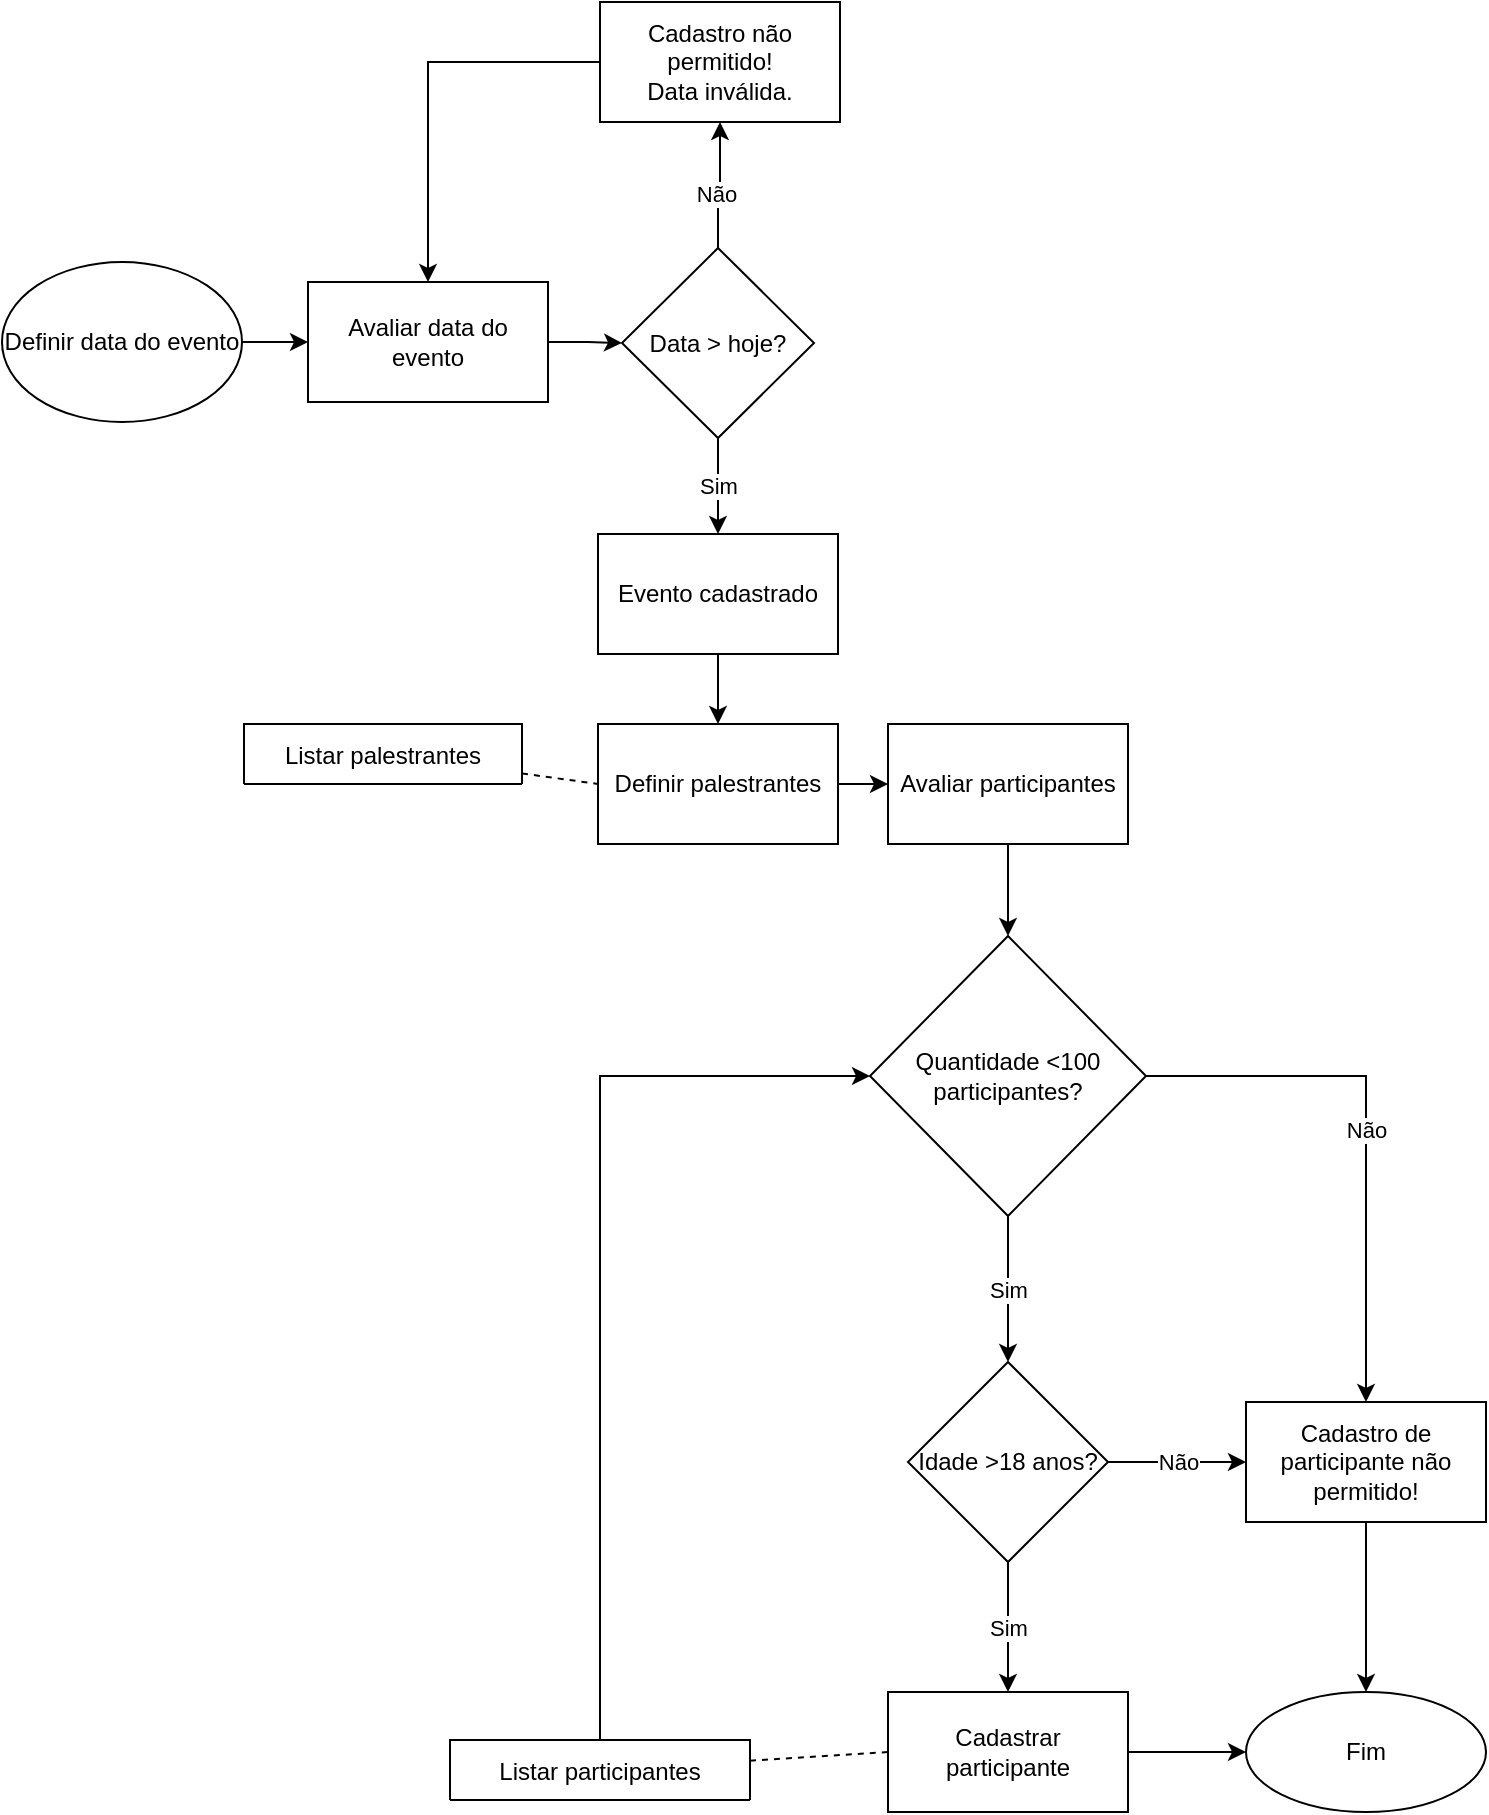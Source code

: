 <mxfile version="20.2.0" type="github">
  <diagram id="Rl4Ni45jqTDTQxXfDKM-" name="Página-1">
    <mxGraphModel dx="868" dy="450" grid="1" gridSize="10" guides="1" tooltips="1" connect="1" arrows="1" fold="1" page="1" pageScale="1" pageWidth="827" pageHeight="1169" math="0" shadow="0">
      <root>
        <mxCell id="0" />
        <mxCell id="1" parent="0" />
        <mxCell id="TbdGAA2eIxEXMSkiQ2U5-13" style="edgeStyle=orthogonalEdgeStyle;rounded=0;orthogonalLoop=1;jettySize=auto;html=1;" edge="1" parent="1" source="TbdGAA2eIxEXMSkiQ2U5-57" target="TbdGAA2eIxEXMSkiQ2U5-12">
          <mxGeometry relative="1" as="geometry">
            <mxPoint x="292" y="195" as="sourcePoint" />
          </mxGeometry>
        </mxCell>
        <mxCell id="TbdGAA2eIxEXMSkiQ2U5-9" style="edgeStyle=orthogonalEdgeStyle;rounded=0;orthogonalLoop=1;jettySize=auto;html=1;entryX=0;entryY=0.5;entryDx=0;entryDy=0;" edge="1" parent="1" source="TbdGAA2eIxEXMSkiQ2U5-7" target="TbdGAA2eIxEXMSkiQ2U5-57">
          <mxGeometry relative="1" as="geometry">
            <mxPoint x="130" y="195" as="sourcePoint" />
            <mxPoint x="172" y="195" as="targetPoint" />
          </mxGeometry>
        </mxCell>
        <mxCell id="TbdGAA2eIxEXMSkiQ2U5-7" value="Definir data do evento" style="ellipse;whiteSpace=wrap;html=1;" vertex="1" parent="1">
          <mxGeometry x="16" y="155" width="120" height="80" as="geometry" />
        </mxCell>
        <mxCell id="TbdGAA2eIxEXMSkiQ2U5-20" value="" style="edgeStyle=orthogonalEdgeStyle;rounded=0;orthogonalLoop=1;jettySize=auto;html=1;exitX=0.5;exitY=0;exitDx=0;exitDy=0;" edge="1" parent="1" source="TbdGAA2eIxEXMSkiQ2U5-12" target="TbdGAA2eIxEXMSkiQ2U5-19">
          <mxGeometry relative="1" as="geometry" />
        </mxCell>
        <mxCell id="TbdGAA2eIxEXMSkiQ2U5-21" value="Não" style="edgeLabel;html=1;align=center;verticalAlign=middle;resizable=0;points=[];" vertex="1" connectable="0" parent="TbdGAA2eIxEXMSkiQ2U5-20">
          <mxGeometry x="-0.731" y="1" relative="1" as="geometry">
            <mxPoint y="-19" as="offset" />
          </mxGeometry>
        </mxCell>
        <mxCell id="TbdGAA2eIxEXMSkiQ2U5-41" value="Sim" style="edgeStyle=orthogonalEdgeStyle;rounded=0;orthogonalLoop=1;jettySize=auto;html=1;" edge="1" parent="1" source="TbdGAA2eIxEXMSkiQ2U5-12" target="TbdGAA2eIxEXMSkiQ2U5-15">
          <mxGeometry relative="1" as="geometry" />
        </mxCell>
        <mxCell id="TbdGAA2eIxEXMSkiQ2U5-12" value="Data &amp;gt; hoje?" style="rhombus;whiteSpace=wrap;html=1;" vertex="1" parent="1">
          <mxGeometry x="326" y="148" width="96" height="95" as="geometry" />
        </mxCell>
        <mxCell id="TbdGAA2eIxEXMSkiQ2U5-43" value="" style="edgeStyle=orthogonalEdgeStyle;rounded=0;orthogonalLoop=1;jettySize=auto;html=1;" edge="1" parent="1" source="TbdGAA2eIxEXMSkiQ2U5-15" target="TbdGAA2eIxEXMSkiQ2U5-42">
          <mxGeometry relative="1" as="geometry" />
        </mxCell>
        <mxCell id="TbdGAA2eIxEXMSkiQ2U5-15" value="Evento cadastrado" style="whiteSpace=wrap;html=1;" vertex="1" parent="1">
          <mxGeometry x="314" y="291" width="120" height="60" as="geometry" />
        </mxCell>
        <mxCell id="TbdGAA2eIxEXMSkiQ2U5-62" style="edgeStyle=orthogonalEdgeStyle;rounded=0;orthogonalLoop=1;jettySize=auto;html=1;" edge="1" parent="1" source="TbdGAA2eIxEXMSkiQ2U5-19" target="TbdGAA2eIxEXMSkiQ2U5-57">
          <mxGeometry relative="1" as="geometry" />
        </mxCell>
        <mxCell id="TbdGAA2eIxEXMSkiQ2U5-19" value="Cadastro não permitido!&lt;br&gt;Data inválida." style="whiteSpace=wrap;html=1;" vertex="1" parent="1">
          <mxGeometry x="315" y="25" width="120" height="60" as="geometry" />
        </mxCell>
        <mxCell id="TbdGAA2eIxEXMSkiQ2U5-29" value="Listar palestrantes" style="swimlane;fontStyle=0;childLayout=stackLayout;horizontal=1;startSize=30;horizontalStack=0;resizeParent=1;resizeParentMax=0;resizeLast=0;collapsible=1;marginBottom=0;" vertex="1" collapsed="1" parent="1">
          <mxGeometry x="137" y="386" width="139" height="30" as="geometry">
            <mxRectangle x="319" y="492" width="110" height="120" as="alternateBounds" />
          </mxGeometry>
        </mxCell>
        <mxCell id="TbdGAA2eIxEXMSkiQ2U5-30" value="Chico" style="text;strokeColor=none;fillColor=none;align=left;verticalAlign=middle;spacingLeft=4;spacingRight=4;overflow=hidden;points=[[0,0.5],[1,0.5]];portConstraint=eastwest;rotatable=0;" vertex="1" parent="TbdGAA2eIxEXMSkiQ2U5-29">
          <mxGeometry y="30" width="110" height="30" as="geometry" />
        </mxCell>
        <mxCell id="TbdGAA2eIxEXMSkiQ2U5-31" value="Tião" style="text;strokeColor=none;fillColor=none;align=left;verticalAlign=middle;spacingLeft=4;spacingRight=4;overflow=hidden;points=[[0,0.5],[1,0.5]];portConstraint=eastwest;rotatable=0;" vertex="1" parent="TbdGAA2eIxEXMSkiQ2U5-29">
          <mxGeometry y="60" width="110" height="30" as="geometry" />
        </mxCell>
        <mxCell id="TbdGAA2eIxEXMSkiQ2U5-32" value="Juca" style="text;strokeColor=none;fillColor=none;align=left;verticalAlign=middle;spacingLeft=4;spacingRight=4;overflow=hidden;points=[[0,0.5],[1,0.5]];portConstraint=eastwest;rotatable=0;" vertex="1" parent="TbdGAA2eIxEXMSkiQ2U5-29">
          <mxGeometry y="90" width="110" height="30" as="geometry" />
        </mxCell>
        <mxCell id="TbdGAA2eIxEXMSkiQ2U5-66" style="edgeStyle=orthogonalEdgeStyle;rounded=0;orthogonalLoop=1;jettySize=auto;html=1;exitX=0.5;exitY=1;exitDx=0;exitDy=0;entryX=0.5;entryY=0;entryDx=0;entryDy=0;" edge="1" parent="1" source="TbdGAA2eIxEXMSkiQ2U5-35" target="TbdGAA2eIxEXMSkiQ2U5-37">
          <mxGeometry relative="1" as="geometry" />
        </mxCell>
        <mxCell id="TbdGAA2eIxEXMSkiQ2U5-35" value="Avaliar participantes" style="whiteSpace=wrap;html=1;" vertex="1" parent="1">
          <mxGeometry x="459" y="386" width="120" height="60" as="geometry" />
        </mxCell>
        <mxCell id="TbdGAA2eIxEXMSkiQ2U5-63" value="Não" style="edgeStyle=orthogonalEdgeStyle;rounded=0;orthogonalLoop=1;jettySize=auto;html=1;" edge="1" parent="1" source="TbdGAA2eIxEXMSkiQ2U5-37" target="TbdGAA2eIxEXMSkiQ2U5-77">
          <mxGeometry relative="1" as="geometry">
            <mxPoint x="588" y="601" as="sourcePoint" />
            <mxPoint x="650" y="562" as="targetPoint" />
          </mxGeometry>
        </mxCell>
        <mxCell id="TbdGAA2eIxEXMSkiQ2U5-68" value="Sim" style="edgeStyle=orthogonalEdgeStyle;rounded=0;orthogonalLoop=1;jettySize=auto;html=1;" edge="1" parent="1" source="TbdGAA2eIxEXMSkiQ2U5-37" target="TbdGAA2eIxEXMSkiQ2U5-67">
          <mxGeometry relative="1" as="geometry" />
        </mxCell>
        <mxCell id="TbdGAA2eIxEXMSkiQ2U5-37" value="Quantidade &amp;lt;100 participantes?" style="rhombus;whiteSpace=wrap;html=1;" vertex="1" parent="1">
          <mxGeometry x="450" y="492" width="138" height="140" as="geometry" />
        </mxCell>
        <mxCell id="TbdGAA2eIxEXMSkiQ2U5-44" style="edgeStyle=orthogonalEdgeStyle;rounded=0;orthogonalLoop=1;jettySize=auto;html=1;" edge="1" parent="1" source="TbdGAA2eIxEXMSkiQ2U5-42" target="TbdGAA2eIxEXMSkiQ2U5-35">
          <mxGeometry relative="1" as="geometry" />
        </mxCell>
        <mxCell id="TbdGAA2eIxEXMSkiQ2U5-42" value="Definir palestrantes" style="whiteSpace=wrap;html=1;" vertex="1" parent="1">
          <mxGeometry x="314" y="386" width="120" height="60" as="geometry" />
        </mxCell>
        <mxCell id="TbdGAA2eIxEXMSkiQ2U5-61" value="" style="edgeStyle=orthogonalEdgeStyle;rounded=0;orthogonalLoop=1;jettySize=auto;html=1;" edge="1" parent="1" source="TbdGAA2eIxEXMSkiQ2U5-50" target="TbdGAA2eIxEXMSkiQ2U5-60">
          <mxGeometry relative="1" as="geometry">
            <mxPoint x="569" y="987" as="targetPoint" />
          </mxGeometry>
        </mxCell>
        <mxCell id="TbdGAA2eIxEXMSkiQ2U5-50" value="Cadastrar participante" style="rounded=0;whiteSpace=wrap;html=1;" vertex="1" parent="1">
          <mxGeometry x="459" y="870" width="120" height="60" as="geometry" />
        </mxCell>
        <mxCell id="TbdGAA2eIxEXMSkiQ2U5-76" value="" style="edgeStyle=orthogonalEdgeStyle;rounded=0;orthogonalLoop=1;jettySize=auto;html=1;entryX=0;entryY=0.5;entryDx=0;entryDy=0;exitX=0.5;exitY=0;exitDx=0;exitDy=0;" edge="1" parent="1" source="TbdGAA2eIxEXMSkiQ2U5-53" target="TbdGAA2eIxEXMSkiQ2U5-37">
          <mxGeometry relative="1" as="geometry">
            <mxPoint x="315" y="839" as="targetPoint" />
          </mxGeometry>
        </mxCell>
        <mxCell id="TbdGAA2eIxEXMSkiQ2U5-53" value="Listar participantes" style="swimlane;fontStyle=0;childLayout=stackLayout;horizontal=1;startSize=30;horizontalStack=0;resizeParent=1;resizeParentMax=0;resizeLast=0;collapsible=1;marginBottom=0;" vertex="1" collapsed="1" parent="1">
          <mxGeometry x="240" y="894" width="150" height="30" as="geometry">
            <mxRectangle x="240" y="894" width="140" height="120" as="alternateBounds" />
          </mxGeometry>
        </mxCell>
        <mxCell id="TbdGAA2eIxEXMSkiQ2U5-54" value="Zé" style="text;strokeColor=none;fillColor=none;align=left;verticalAlign=middle;spacingLeft=4;spacingRight=4;overflow=hidden;points=[[0,0.5],[1,0.5]];portConstraint=eastwest;rotatable=0;" vertex="1" parent="TbdGAA2eIxEXMSkiQ2U5-53">
          <mxGeometry y="30" width="140" height="30" as="geometry" />
        </mxCell>
        <mxCell id="TbdGAA2eIxEXMSkiQ2U5-56" value="Alberto" style="text;strokeColor=none;fillColor=none;align=left;verticalAlign=middle;spacingLeft=4;spacingRight=4;overflow=hidden;points=[[0,0.5],[1,0.5]];portConstraint=eastwest;rotatable=0;" vertex="1" parent="TbdGAA2eIxEXMSkiQ2U5-53">
          <mxGeometry y="60" width="140" height="30" as="geometry" />
        </mxCell>
        <mxCell id="TbdGAA2eIxEXMSkiQ2U5-55" value="Carlos" style="text;strokeColor=none;fillColor=none;align=left;verticalAlign=middle;spacingLeft=4;spacingRight=4;overflow=hidden;points=[[0,0.5],[1,0.5]];portConstraint=eastwest;rotatable=0;" vertex="1" parent="TbdGAA2eIxEXMSkiQ2U5-53">
          <mxGeometry y="90" width="140" height="30" as="geometry" />
        </mxCell>
        <mxCell id="TbdGAA2eIxEXMSkiQ2U5-57" value="Avaliar data do evento" style="rounded=0;whiteSpace=wrap;html=1;" vertex="1" parent="1">
          <mxGeometry x="169" y="165" width="120" height="60" as="geometry" />
        </mxCell>
        <mxCell id="TbdGAA2eIxEXMSkiQ2U5-58" value="" style="endArrow=none;dashed=1;html=1;rounded=0;entryX=0;entryY=0.5;entryDx=0;entryDy=0;" edge="1" parent="1" source="TbdGAA2eIxEXMSkiQ2U5-53" target="TbdGAA2eIxEXMSkiQ2U5-50">
          <mxGeometry width="50" height="50" relative="1" as="geometry">
            <mxPoint x="410" y="1002" as="sourcePoint" />
            <mxPoint x="460" y="952" as="targetPoint" />
          </mxGeometry>
        </mxCell>
        <mxCell id="TbdGAA2eIxEXMSkiQ2U5-59" value="" style="endArrow=none;dashed=1;html=1;rounded=0;entryX=0;entryY=0.5;entryDx=0;entryDy=0;" edge="1" parent="1" source="TbdGAA2eIxEXMSkiQ2U5-29" target="TbdGAA2eIxEXMSkiQ2U5-42">
          <mxGeometry width="50" height="50" relative="1" as="geometry">
            <mxPoint x="250" y="640" as="sourcePoint" />
            <mxPoint x="300" y="590" as="targetPoint" />
          </mxGeometry>
        </mxCell>
        <mxCell id="TbdGAA2eIxEXMSkiQ2U5-60" value="Fim" style="ellipse;whiteSpace=wrap;html=1;rounded=0;" vertex="1" parent="1">
          <mxGeometry x="638" y="870" width="120" height="60" as="geometry" />
        </mxCell>
        <mxCell id="TbdGAA2eIxEXMSkiQ2U5-70" value="Sim" style="edgeStyle=orthogonalEdgeStyle;rounded=0;orthogonalLoop=1;jettySize=auto;html=1;" edge="1" parent="1" source="TbdGAA2eIxEXMSkiQ2U5-67" target="TbdGAA2eIxEXMSkiQ2U5-50">
          <mxGeometry relative="1" as="geometry" />
        </mxCell>
        <mxCell id="TbdGAA2eIxEXMSkiQ2U5-72" value="Não" style="edgeStyle=orthogonalEdgeStyle;rounded=0;orthogonalLoop=1;jettySize=auto;html=1;" edge="1" parent="1" source="TbdGAA2eIxEXMSkiQ2U5-67" target="TbdGAA2eIxEXMSkiQ2U5-77">
          <mxGeometry relative="1" as="geometry">
            <mxPoint x="639" y="757" as="targetPoint" />
          </mxGeometry>
        </mxCell>
        <mxCell id="TbdGAA2eIxEXMSkiQ2U5-67" value="Idade &amp;gt;18 anos?" style="rhombus;whiteSpace=wrap;html=1;" vertex="1" parent="1">
          <mxGeometry x="469" y="705" width="100" height="100" as="geometry" />
        </mxCell>
        <mxCell id="TbdGAA2eIxEXMSkiQ2U5-78" style="edgeStyle=orthogonalEdgeStyle;rounded=0;orthogonalLoop=1;jettySize=auto;html=1;" edge="1" parent="1" source="TbdGAA2eIxEXMSkiQ2U5-77" target="TbdGAA2eIxEXMSkiQ2U5-60">
          <mxGeometry relative="1" as="geometry" />
        </mxCell>
        <mxCell id="TbdGAA2eIxEXMSkiQ2U5-77" value="Cadastro de participante não permitido!" style="rounded=0;whiteSpace=wrap;html=1;" vertex="1" parent="1">
          <mxGeometry x="638" y="725" width="120" height="60" as="geometry" />
        </mxCell>
      </root>
    </mxGraphModel>
  </diagram>
</mxfile>
